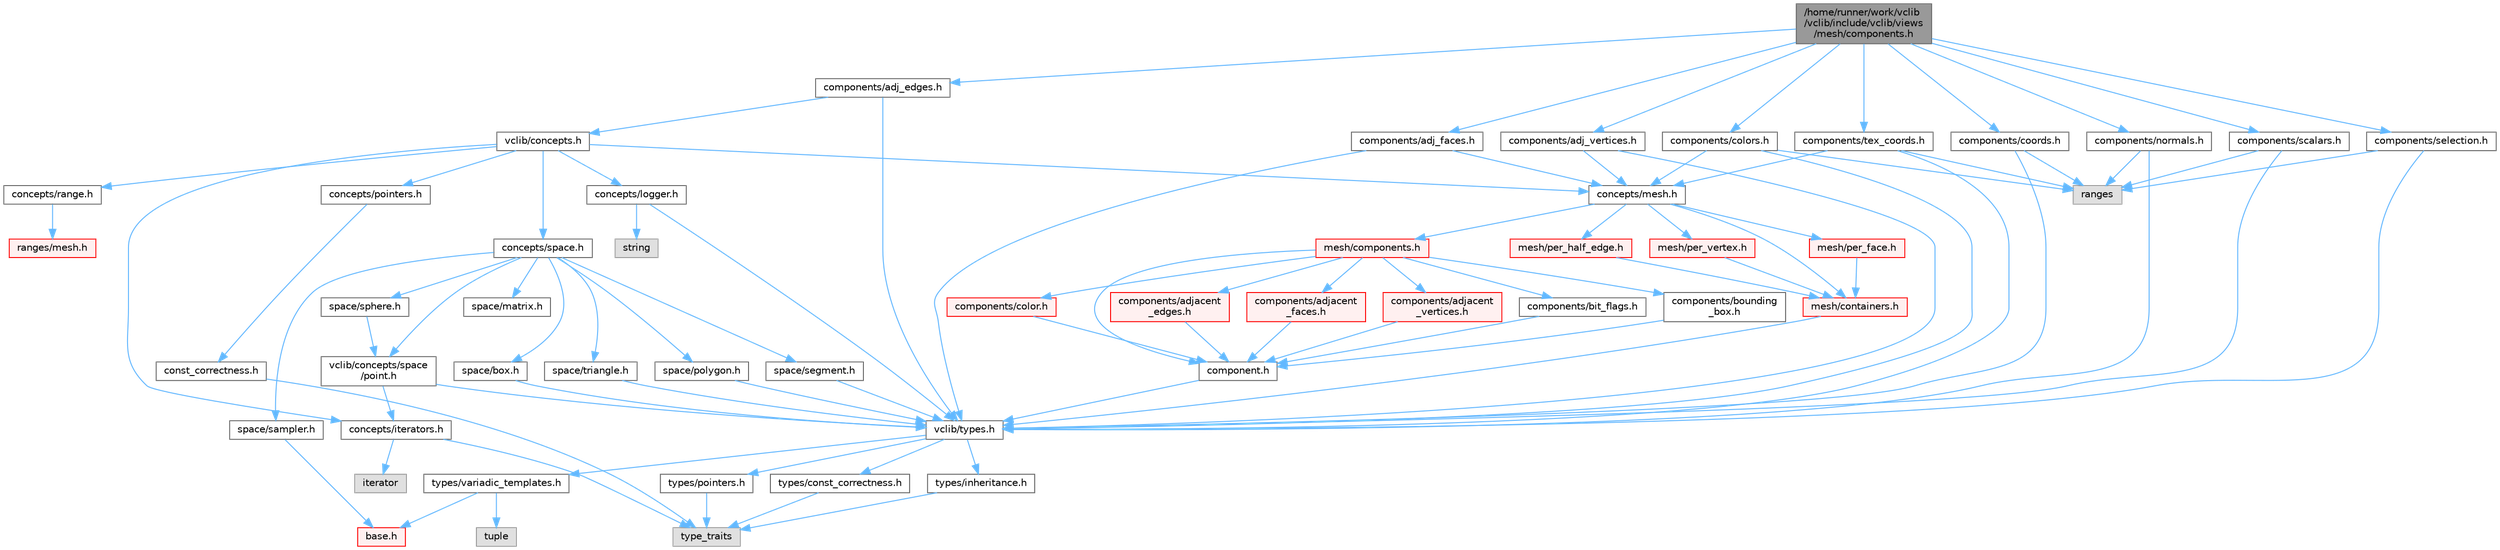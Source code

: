 digraph "/home/runner/work/vclib/vclib/include/vclib/views/mesh/components.h"
{
 // LATEX_PDF_SIZE
  bgcolor="transparent";
  edge [fontname=Helvetica,fontsize=10,labelfontname=Helvetica,labelfontsize=10];
  node [fontname=Helvetica,fontsize=10,shape=box,height=0.2,width=0.4];
  Node1 [label="/home/runner/work/vclib\l/vclib/include/vclib/views\l/mesh/components.h",height=0.2,width=0.4,color="gray40", fillcolor="grey60", style="filled", fontcolor="black",tooltip=" "];
  Node1 -> Node2 [color="steelblue1",style="solid"];
  Node2 [label="components/adj_edges.h",height=0.2,width=0.4,color="grey40", fillcolor="white", style="filled",URL="$adj__edges_8h.html",tooltip=" "];
  Node2 -> Node3 [color="steelblue1",style="solid"];
  Node3 [label="vclib/concepts.h",height=0.2,width=0.4,color="grey40", fillcolor="white", style="filled",URL="$concepts_8h.html",tooltip=" "];
  Node3 -> Node4 [color="steelblue1",style="solid"];
  Node4 [label="concepts/iterators.h",height=0.2,width=0.4,color="grey40", fillcolor="white", style="filled",URL="$concepts_2iterators_8h.html",tooltip=" "];
  Node4 -> Node5 [color="steelblue1",style="solid"];
  Node5 [label="iterator",height=0.2,width=0.4,color="grey60", fillcolor="#E0E0E0", style="filled",tooltip=" "];
  Node4 -> Node6 [color="steelblue1",style="solid"];
  Node6 [label="type_traits",height=0.2,width=0.4,color="grey60", fillcolor="#E0E0E0", style="filled",tooltip=" "];
  Node3 -> Node7 [color="steelblue1",style="solid"];
  Node7 [label="concepts/logger.h",height=0.2,width=0.4,color="grey40", fillcolor="white", style="filled",URL="$concepts_2logger_8h.html",tooltip=" "];
  Node7 -> Node8 [color="steelblue1",style="solid"];
  Node8 [label="string",height=0.2,width=0.4,color="grey60", fillcolor="#E0E0E0", style="filled",tooltip=" "];
  Node7 -> Node9 [color="steelblue1",style="solid"];
  Node9 [label="vclib/types.h",height=0.2,width=0.4,color="grey40", fillcolor="white", style="filled",URL="$types_8h.html",tooltip=" "];
  Node9 -> Node10 [color="steelblue1",style="solid"];
  Node10 [label="types/const_correctness.h",height=0.2,width=0.4,color="grey40", fillcolor="white", style="filled",URL="$types_2const__correctness_8h.html",tooltip=" "];
  Node10 -> Node6 [color="steelblue1",style="solid"];
  Node9 -> Node11 [color="steelblue1",style="solid"];
  Node11 [label="types/inheritance.h",height=0.2,width=0.4,color="grey40", fillcolor="white", style="filled",URL="$inheritance_8h.html",tooltip=" "];
  Node11 -> Node6 [color="steelblue1",style="solid"];
  Node9 -> Node12 [color="steelblue1",style="solid"];
  Node12 [label="types/pointers.h",height=0.2,width=0.4,color="grey40", fillcolor="white", style="filled",URL="$types_2pointers_8h.html",tooltip=" "];
  Node12 -> Node6 [color="steelblue1",style="solid"];
  Node9 -> Node13 [color="steelblue1",style="solid"];
  Node13 [label="types/variadic_templates.h",height=0.2,width=0.4,color="grey40", fillcolor="white", style="filled",URL="$variadic__templates_8h.html",tooltip=" "];
  Node13 -> Node14 [color="steelblue1",style="solid"];
  Node14 [label="base.h",height=0.2,width=0.4,color="red", fillcolor="#FFF0F0", style="filled",URL="$types_2base_8h.html",tooltip=" "];
  Node13 -> Node18 [color="steelblue1",style="solid"];
  Node18 [label="tuple",height=0.2,width=0.4,color="grey60", fillcolor="#E0E0E0", style="filled",tooltip=" "];
  Node3 -> Node19 [color="steelblue1",style="solid"];
  Node19 [label="concepts/mesh.h",height=0.2,width=0.4,color="grey40", fillcolor="white", style="filled",URL="$concepts_2mesh_8h.html",tooltip=" "];
  Node19 -> Node20 [color="steelblue1",style="solid"];
  Node20 [label="mesh/components.h",height=0.2,width=0.4,color="red", fillcolor="#FFF0F0", style="filled",URL="$concepts_2mesh_2components_8h.html",tooltip=" "];
  Node20 -> Node21 [color="steelblue1",style="solid"];
  Node21 [label="components/adjacent\l_edges.h",height=0.2,width=0.4,color="red", fillcolor="#FFF0F0", style="filled",URL="$concepts_2mesh_2components_2adjacent__edges_8h.html",tooltip=" "];
  Node21 -> Node23 [color="steelblue1",style="solid"];
  Node23 [label="component.h",height=0.2,width=0.4,color="grey40", fillcolor="white", style="filled",URL="$component_8h.html",tooltip=" "];
  Node23 -> Node9 [color="steelblue1",style="solid"];
  Node20 -> Node24 [color="steelblue1",style="solid"];
  Node24 [label="components/adjacent\l_faces.h",height=0.2,width=0.4,color="red", fillcolor="#FFF0F0", style="filled",URL="$concepts_2mesh_2components_2adjacent__faces_8h.html",tooltip=" "];
  Node24 -> Node23 [color="steelblue1",style="solid"];
  Node20 -> Node25 [color="steelblue1",style="solid"];
  Node25 [label="components/adjacent\l_vertices.h",height=0.2,width=0.4,color="red", fillcolor="#FFF0F0", style="filled",URL="$concepts_2mesh_2components_2adjacent__vertices_8h.html",tooltip=" "];
  Node25 -> Node23 [color="steelblue1",style="solid"];
  Node20 -> Node26 [color="steelblue1",style="solid"];
  Node26 [label="components/bit_flags.h",height=0.2,width=0.4,color="grey40", fillcolor="white", style="filled",URL="$concepts_2mesh_2components_2bit__flags_8h.html",tooltip=" "];
  Node26 -> Node23 [color="steelblue1",style="solid"];
  Node20 -> Node27 [color="steelblue1",style="solid"];
  Node27 [label="components/bounding\l_box.h",height=0.2,width=0.4,color="grey40", fillcolor="white", style="filled",URL="$concepts_2mesh_2components_2bounding__box_8h.html",tooltip=" "];
  Node27 -> Node23 [color="steelblue1",style="solid"];
  Node20 -> Node28 [color="steelblue1",style="solid"];
  Node28 [label="components/color.h",height=0.2,width=0.4,color="red", fillcolor="#FFF0F0", style="filled",URL="$concepts_2mesh_2components_2color_8h.html",tooltip=" "];
  Node28 -> Node23 [color="steelblue1",style="solid"];
  Node20 -> Node23 [color="steelblue1",style="solid"];
  Node19 -> Node58 [color="steelblue1",style="solid"];
  Node58 [label="mesh/containers.h",height=0.2,width=0.4,color="red", fillcolor="#FFF0F0", style="filled",URL="$concepts_2mesh_2containers_8h.html",tooltip=" "];
  Node58 -> Node9 [color="steelblue1",style="solid"];
  Node19 -> Node59 [color="steelblue1",style="solid"];
  Node59 [label="mesh/per_face.h",height=0.2,width=0.4,color="red", fillcolor="#FFF0F0", style="filled",URL="$per__face_8h.html",tooltip=" "];
  Node59 -> Node58 [color="steelblue1",style="solid"];
  Node19 -> Node62 [color="steelblue1",style="solid"];
  Node62 [label="mesh/per_half_edge.h",height=0.2,width=0.4,color="red", fillcolor="#FFF0F0", style="filled",URL="$per__half__edge_8h.html",tooltip=" "];
  Node62 -> Node58 [color="steelblue1",style="solid"];
  Node19 -> Node64 [color="steelblue1",style="solid"];
  Node64 [label="mesh/per_vertex.h",height=0.2,width=0.4,color="red", fillcolor="#FFF0F0", style="filled",URL="$per__vertex_8h.html",tooltip=" "];
  Node64 -> Node58 [color="steelblue1",style="solid"];
  Node3 -> Node66 [color="steelblue1",style="solid"];
  Node66 [label="concepts/pointers.h",height=0.2,width=0.4,color="grey40", fillcolor="white", style="filled",URL="$concepts_2pointers_8h.html",tooltip=" "];
  Node66 -> Node67 [color="steelblue1",style="solid"];
  Node67 [label="const_correctness.h",height=0.2,width=0.4,color="grey40", fillcolor="white", style="filled",URL="$concepts_2const__correctness_8h.html",tooltip=" "];
  Node67 -> Node6 [color="steelblue1",style="solid"];
  Node3 -> Node68 [color="steelblue1",style="solid"];
  Node68 [label="concepts/range.h",height=0.2,width=0.4,color="grey40", fillcolor="white", style="filled",URL="$range_8h.html",tooltip=" "];
  Node68 -> Node69 [color="steelblue1",style="solid"];
  Node69 [label="ranges/mesh.h",height=0.2,width=0.4,color="red", fillcolor="#FFF0F0", style="filled",URL="$concepts_2ranges_2mesh_8h.html",tooltip=" "];
  Node3 -> Node73 [color="steelblue1",style="solid"];
  Node73 [label="concepts/space.h",height=0.2,width=0.4,color="grey40", fillcolor="white", style="filled",URL="$concepts_2space_8h.html",tooltip=" "];
  Node73 -> Node74 [color="steelblue1",style="solid"];
  Node74 [label="space/box.h",height=0.2,width=0.4,color="grey40", fillcolor="white", style="filled",URL="$concepts_2space_2box_8h.html",tooltip=" "];
  Node74 -> Node9 [color="steelblue1",style="solid"];
  Node73 -> Node75 [color="steelblue1",style="solid"];
  Node75 [label="space/matrix.h",height=0.2,width=0.4,color="grey40", fillcolor="white", style="filled",URL="$concepts_2space_2matrix_8h.html",tooltip=" "];
  Node73 -> Node34 [color="steelblue1",style="solid"];
  Node34 [label="vclib/concepts/space\l/point.h",height=0.2,width=0.4,color="grey40", fillcolor="white", style="filled",URL="$concepts_2space_2point_8h.html",tooltip=" "];
  Node34 -> Node4 [color="steelblue1",style="solid"];
  Node34 -> Node9 [color="steelblue1",style="solid"];
  Node73 -> Node76 [color="steelblue1",style="solid"];
  Node76 [label="space/polygon.h",height=0.2,width=0.4,color="grey40", fillcolor="white", style="filled",URL="$concepts_2space_2polygon_8h.html",tooltip=" "];
  Node76 -> Node9 [color="steelblue1",style="solid"];
  Node73 -> Node77 [color="steelblue1",style="solid"];
  Node77 [label="space/sampler.h",height=0.2,width=0.4,color="grey40", fillcolor="white", style="filled",URL="$concepts_2space_2sampler_8h.html",tooltip=" "];
  Node77 -> Node14 [color="steelblue1",style="solid"];
  Node73 -> Node78 [color="steelblue1",style="solid"];
  Node78 [label="space/segment.h",height=0.2,width=0.4,color="grey40", fillcolor="white", style="filled",URL="$concepts_2space_2segment_8h.html",tooltip=" "];
  Node78 -> Node9 [color="steelblue1",style="solid"];
  Node73 -> Node79 [color="steelblue1",style="solid"];
  Node79 [label="space/sphere.h",height=0.2,width=0.4,color="grey40", fillcolor="white", style="filled",URL="$concepts_2space_2sphere_8h.html",tooltip=" "];
  Node79 -> Node34 [color="steelblue1",style="solid"];
  Node73 -> Node80 [color="steelblue1",style="solid"];
  Node80 [label="space/triangle.h",height=0.2,width=0.4,color="grey40", fillcolor="white", style="filled",URL="$concepts_2space_2triangle_8h.html",tooltip=" "];
  Node80 -> Node9 [color="steelblue1",style="solid"];
  Node2 -> Node9 [color="steelblue1",style="solid"];
  Node1 -> Node81 [color="steelblue1",style="solid"];
  Node81 [label="components/adj_faces.h",height=0.2,width=0.4,color="grey40", fillcolor="white", style="filled",URL="$adj__faces_8h.html",tooltip=" "];
  Node81 -> Node19 [color="steelblue1",style="solid"];
  Node81 -> Node9 [color="steelblue1",style="solid"];
  Node1 -> Node82 [color="steelblue1",style="solid"];
  Node82 [label="components/adj_vertices.h",height=0.2,width=0.4,color="grey40", fillcolor="white", style="filled",URL="$adj__vertices_8h.html",tooltip=" "];
  Node82 -> Node19 [color="steelblue1",style="solid"];
  Node82 -> Node9 [color="steelblue1",style="solid"];
  Node1 -> Node83 [color="steelblue1",style="solid"];
  Node83 [label="components/colors.h",height=0.2,width=0.4,color="grey40", fillcolor="white", style="filled",URL="$colors_8h.html",tooltip=" "];
  Node83 -> Node19 [color="steelblue1",style="solid"];
  Node83 -> Node9 [color="steelblue1",style="solid"];
  Node83 -> Node72 [color="steelblue1",style="solid"];
  Node72 [label="ranges",height=0.2,width=0.4,color="grey60", fillcolor="#E0E0E0", style="filled",tooltip=" "];
  Node1 -> Node84 [color="steelblue1",style="solid"];
  Node84 [label="components/coords.h",height=0.2,width=0.4,color="grey40", fillcolor="white", style="filled",URL="$coords_8h.html",tooltip=" "];
  Node84 -> Node9 [color="steelblue1",style="solid"];
  Node84 -> Node72 [color="steelblue1",style="solid"];
  Node1 -> Node85 [color="steelblue1",style="solid"];
  Node85 [label="components/normals.h",height=0.2,width=0.4,color="grey40", fillcolor="white", style="filled",URL="$normals_8h.html",tooltip=" "];
  Node85 -> Node9 [color="steelblue1",style="solid"];
  Node85 -> Node72 [color="steelblue1",style="solid"];
  Node1 -> Node86 [color="steelblue1",style="solid"];
  Node86 [label="components/scalars.h",height=0.2,width=0.4,color="grey40", fillcolor="white", style="filled",URL="$scalars_8h.html",tooltip=" "];
  Node86 -> Node9 [color="steelblue1",style="solid"];
  Node86 -> Node72 [color="steelblue1",style="solid"];
  Node1 -> Node87 [color="steelblue1",style="solid"];
  Node87 [label="components/selection.h",height=0.2,width=0.4,color="grey40", fillcolor="white", style="filled",URL="$views_2mesh_2components_2selection_8h.html",tooltip=" "];
  Node87 -> Node9 [color="steelblue1",style="solid"];
  Node87 -> Node72 [color="steelblue1",style="solid"];
  Node1 -> Node88 [color="steelblue1",style="solid"];
  Node88 [label="components/tex_coords.h",height=0.2,width=0.4,color="grey40", fillcolor="white", style="filled",URL="$tex__coords_8h.html",tooltip=" "];
  Node88 -> Node19 [color="steelblue1",style="solid"];
  Node88 -> Node9 [color="steelblue1",style="solid"];
  Node88 -> Node72 [color="steelblue1",style="solid"];
}
